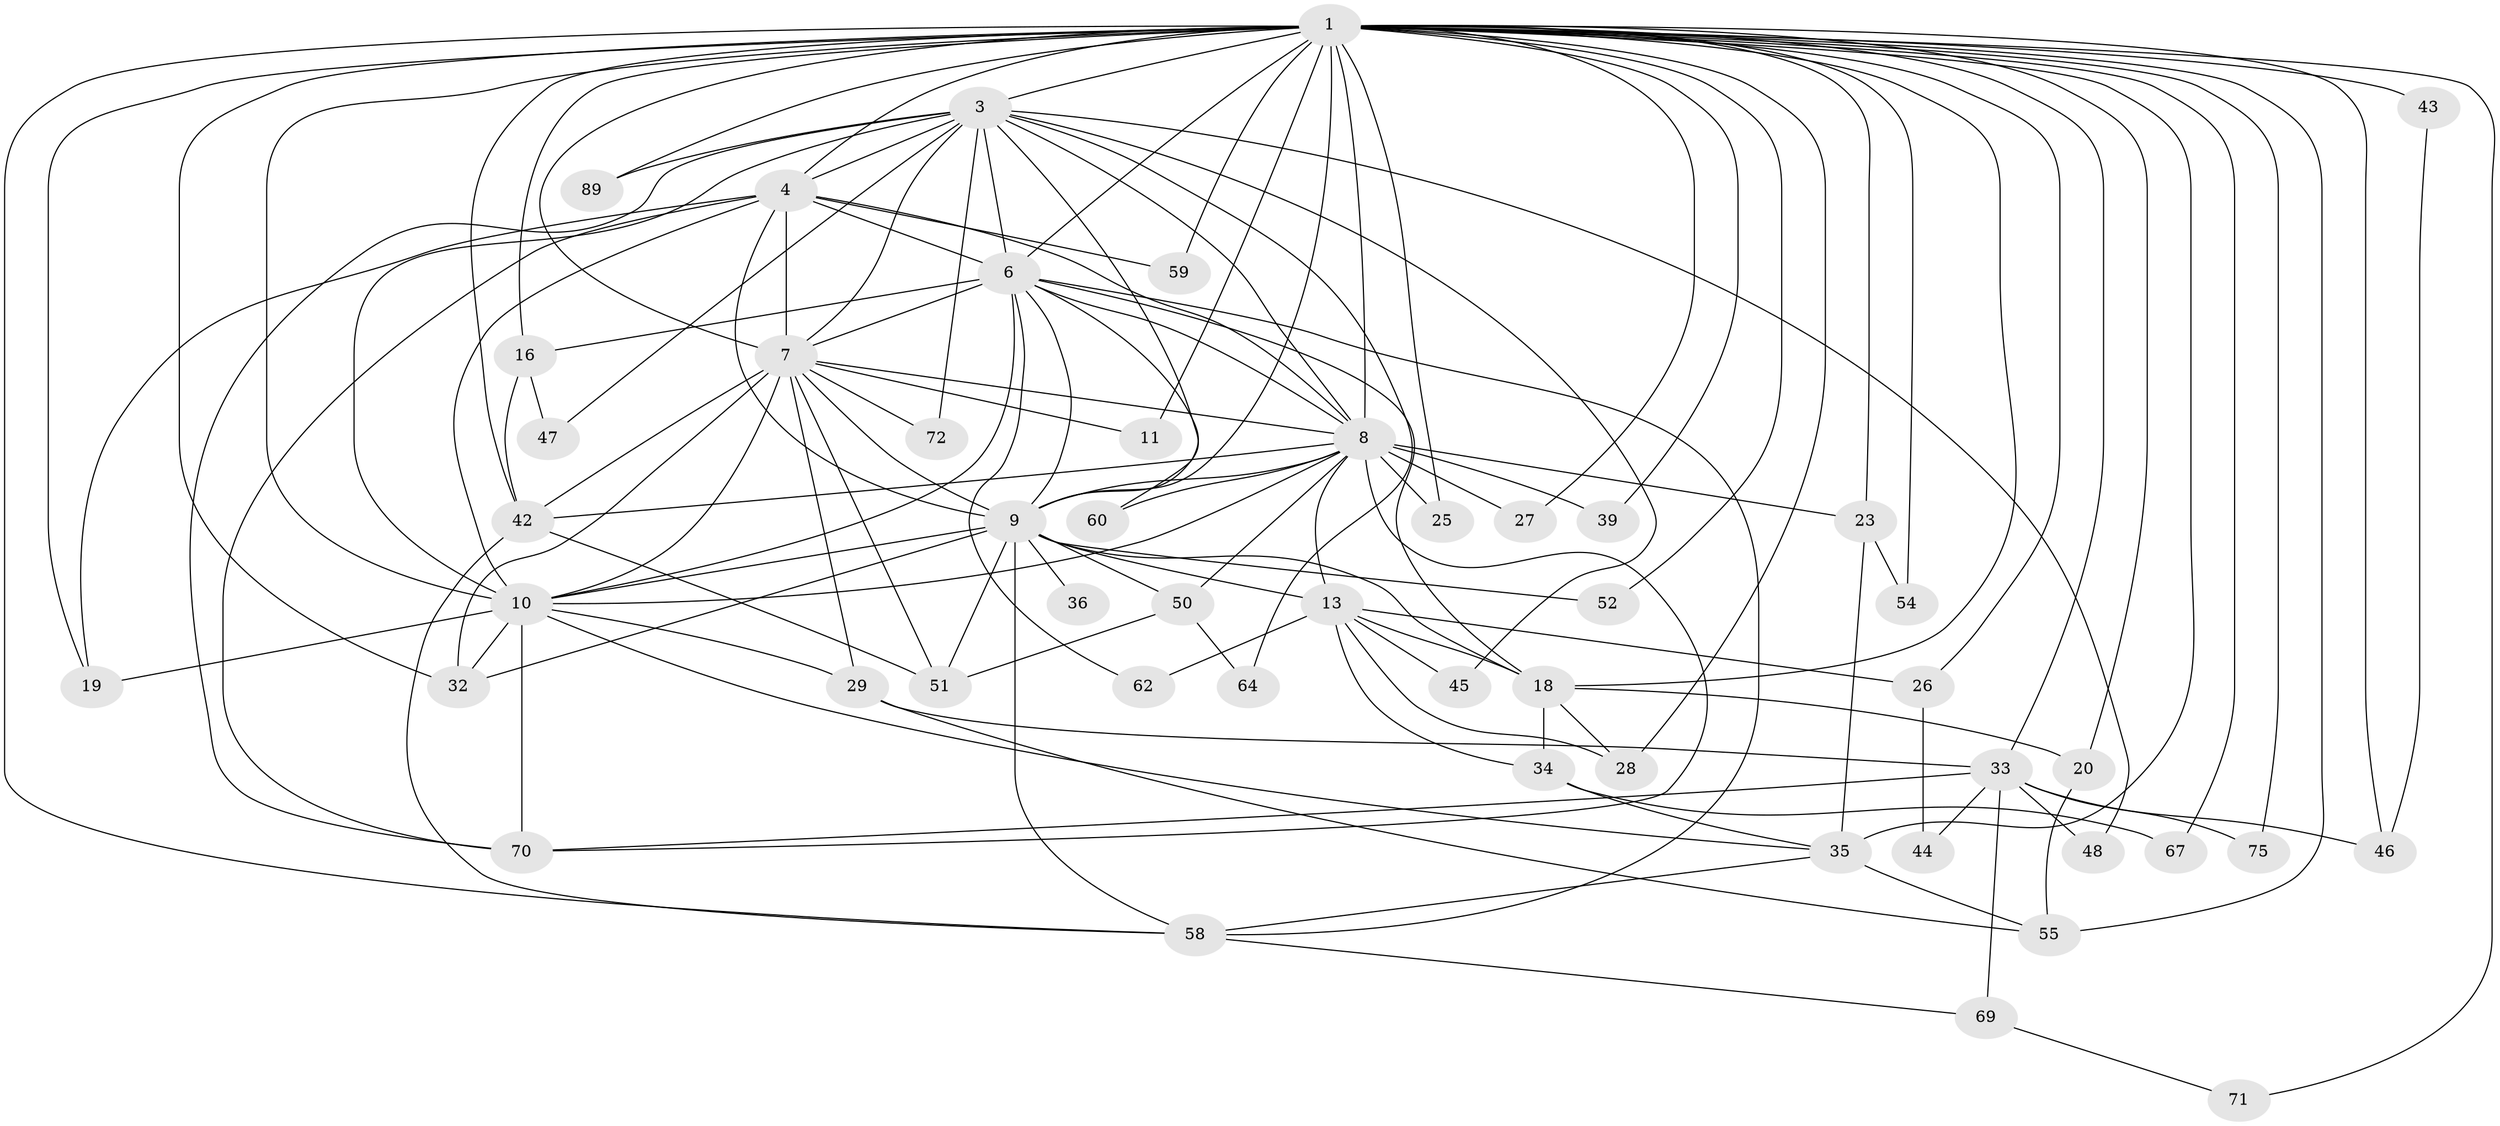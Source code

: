 // original degree distribution, {20: 0.039603960396039604, 24: 0.009900990099009901, 17: 0.009900990099009901, 15: 0.009900990099009901, 29: 0.009900990099009901, 14: 0.009900990099009901, 16: 0.009900990099009901, 2: 0.5247524752475248, 3: 0.1782178217821782, 8: 0.009900990099009901, 6: 0.0297029702970297, 4: 0.10891089108910891, 7: 0.019801980198019802, 5: 0.0297029702970297}
// Generated by graph-tools (version 1.1) at 2025/14/03/09/25 04:14:16]
// undirected, 50 vertices, 131 edges
graph export_dot {
graph [start="1"]
  node [color=gray90,style=filled];
  1 [super="+2"];
  3 [super="+49"];
  4 [super="+80+41"];
  6;
  7;
  8 [super="+15+14+30"];
  9 [super="+31"];
  10 [super="+21"];
  11;
  13 [super="+38"];
  16 [super="+98"];
  18 [super="+100+56"];
  19 [super="+92"];
  20;
  23;
  25;
  26;
  27;
  28 [super="+91"];
  29;
  32 [super="+96+61"];
  33 [super="+37"];
  34;
  35 [super="+93+40+73"];
  36;
  39;
  42 [super="+74"];
  43;
  44;
  45;
  46 [super="+57"];
  47;
  48;
  50;
  51 [super="+83+77"];
  52;
  54;
  55 [super="+65"];
  58 [super="+94+78"];
  59;
  60;
  62;
  64;
  67;
  69;
  70 [super="+84+76"];
  71;
  72;
  75;
  89;
  1 -- 3 [weight=4];
  1 -- 4 [weight=4];
  1 -- 6 [weight=3];
  1 -- 7 [weight=4];
  1 -- 8 [weight=5];
  1 -- 9 [weight=4];
  1 -- 10 [weight=6];
  1 -- 16;
  1 -- 20;
  1 -- 35 [weight=2];
  1 -- 43 [weight=2];
  1 -- 67;
  1 -- 89;
  1 -- 11;
  1 -- 71;
  1 -- 75;
  1 -- 19;
  1 -- 23;
  1 -- 25;
  1 -- 26;
  1 -- 27;
  1 -- 28;
  1 -- 32;
  1 -- 33 [weight=3];
  1 -- 39;
  1 -- 42;
  1 -- 46;
  1 -- 52;
  1 -- 54;
  1 -- 55;
  1 -- 58;
  1 -- 59;
  1 -- 18;
  3 -- 4 [weight=2];
  3 -- 6;
  3 -- 7;
  3 -- 8;
  3 -- 9;
  3 -- 10 [weight=2];
  3 -- 45;
  3 -- 47;
  3 -- 48;
  3 -- 64;
  3 -- 72;
  3 -- 89;
  3 -- 70;
  4 -- 6;
  4 -- 7;
  4 -- 8;
  4 -- 9;
  4 -- 10 [weight=2];
  4 -- 19;
  4 -- 59;
  4 -- 70;
  6 -- 7;
  6 -- 8;
  6 -- 9;
  6 -- 10;
  6 -- 16;
  6 -- 60;
  6 -- 62;
  6 -- 18;
  6 -- 58;
  7 -- 8;
  7 -- 9;
  7 -- 10;
  7 -- 11;
  7 -- 29;
  7 -- 32;
  7 -- 51;
  7 -- 72;
  7 -- 42;
  8 -- 9;
  8 -- 10 [weight=2];
  8 -- 13 [weight=2];
  8 -- 23;
  8 -- 25;
  8 -- 27;
  8 -- 42;
  8 -- 50;
  8 -- 60;
  8 -- 70;
  8 -- 39;
  9 -- 10;
  9 -- 13 [weight=2];
  9 -- 18;
  9 -- 36 [weight=2];
  9 -- 50;
  9 -- 51 [weight=2];
  9 -- 58;
  9 -- 52;
  9 -- 32;
  10 -- 29;
  10 -- 35;
  10 -- 32;
  10 -- 19;
  10 -- 70;
  13 -- 18;
  13 -- 26;
  13 -- 34;
  13 -- 45;
  13 -- 28;
  13 -- 62;
  16 -- 47;
  16 -- 42;
  18 -- 20;
  18 -- 28;
  18 -- 34;
  20 -- 55;
  23 -- 54;
  23 -- 35;
  26 -- 44;
  29 -- 55;
  29 -- 33;
  33 -- 46;
  33 -- 69;
  33 -- 70;
  33 -- 75;
  33 -- 44;
  33 -- 48;
  34 -- 35;
  34 -- 67;
  35 -- 55;
  35 -- 58;
  42 -- 58;
  42 -- 51;
  43 -- 46;
  50 -- 64;
  50 -- 51;
  58 -- 69;
  69 -- 71;
}
